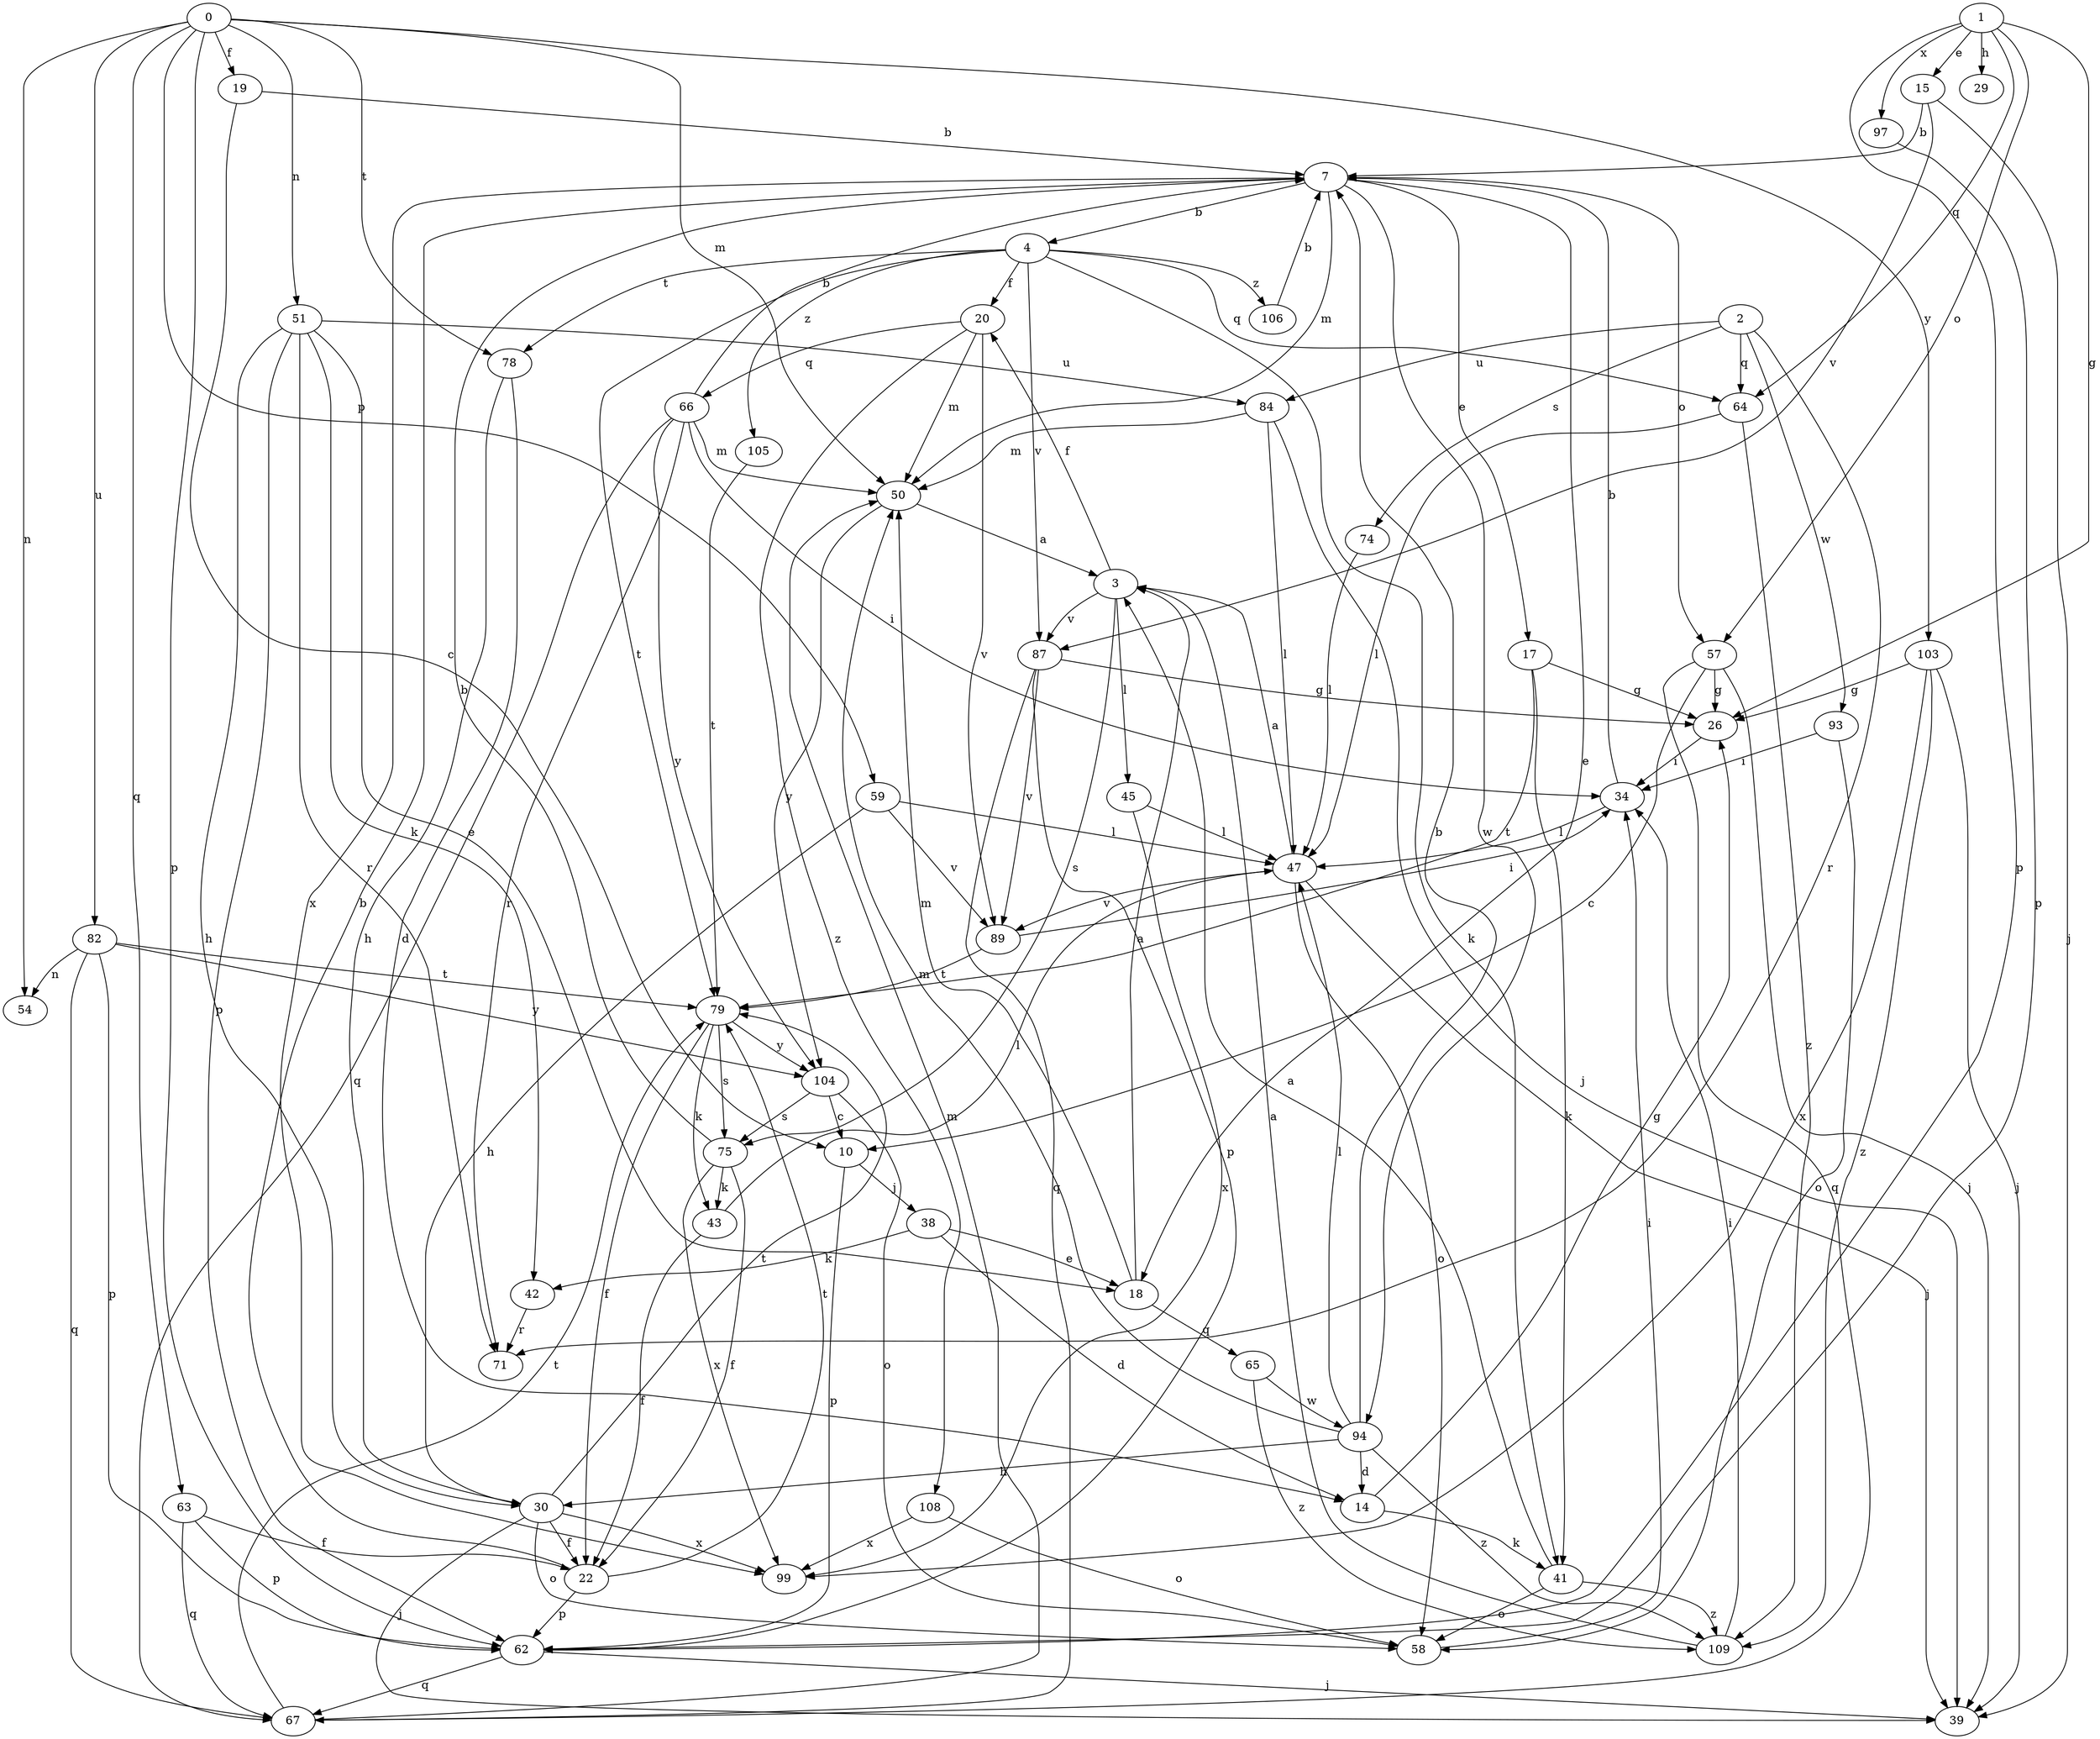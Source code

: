 strict digraph  {
0;
1;
2;
3;
4;
7;
10;
14;
15;
17;
18;
19;
20;
22;
26;
29;
30;
34;
38;
39;
41;
42;
43;
45;
47;
50;
51;
54;
57;
58;
59;
62;
63;
64;
65;
66;
67;
71;
74;
75;
78;
79;
82;
84;
87;
89;
93;
94;
97;
99;
103;
104;
105;
106;
108;
109;
0 -> 19  [label=f];
0 -> 50  [label=m];
0 -> 51  [label=n];
0 -> 54  [label=n];
0 -> 59  [label=p];
0 -> 62  [label=p];
0 -> 63  [label=q];
0 -> 78  [label=t];
0 -> 82  [label=u];
0 -> 103  [label=y];
1 -> 15  [label=e];
1 -> 26  [label=g];
1 -> 29  [label=h];
1 -> 57  [label=o];
1 -> 62  [label=p];
1 -> 64  [label=q];
1 -> 97  [label=x];
2 -> 64  [label=q];
2 -> 71  [label=r];
2 -> 74  [label=s];
2 -> 84  [label=u];
2 -> 93  [label=w];
3 -> 20  [label=f];
3 -> 45  [label=l];
3 -> 75  [label=s];
3 -> 87  [label=v];
4 -> 20  [label=f];
4 -> 41  [label=k];
4 -> 64  [label=q];
4 -> 78  [label=t];
4 -> 79  [label=t];
4 -> 87  [label=v];
4 -> 105  [label=z];
4 -> 106  [label=z];
7 -> 4  [label=b];
7 -> 17  [label=e];
7 -> 18  [label=e];
7 -> 50  [label=m];
7 -> 57  [label=o];
7 -> 94  [label=w];
7 -> 99  [label=x];
10 -> 38  [label=j];
10 -> 62  [label=p];
14 -> 26  [label=g];
14 -> 41  [label=k];
15 -> 7  [label=b];
15 -> 39  [label=j];
15 -> 87  [label=v];
17 -> 26  [label=g];
17 -> 41  [label=k];
17 -> 79  [label=t];
18 -> 3  [label=a];
18 -> 50  [label=m];
18 -> 65  [label=q];
19 -> 7  [label=b];
19 -> 10  [label=c];
20 -> 50  [label=m];
20 -> 66  [label=q];
20 -> 89  [label=v];
20 -> 108  [label=z];
22 -> 7  [label=b];
22 -> 62  [label=p];
22 -> 79  [label=t];
26 -> 34  [label=i];
30 -> 22  [label=f];
30 -> 39  [label=j];
30 -> 58  [label=o];
30 -> 79  [label=t];
30 -> 99  [label=x];
34 -> 7  [label=b];
34 -> 47  [label=l];
38 -> 14  [label=d];
38 -> 18  [label=e];
38 -> 42  [label=k];
41 -> 3  [label=a];
41 -> 58  [label=o];
41 -> 109  [label=z];
42 -> 71  [label=r];
43 -> 22  [label=f];
43 -> 47  [label=l];
45 -> 47  [label=l];
45 -> 99  [label=x];
47 -> 3  [label=a];
47 -> 39  [label=j];
47 -> 58  [label=o];
47 -> 89  [label=v];
50 -> 3  [label=a];
50 -> 104  [label=y];
51 -> 18  [label=e];
51 -> 30  [label=h];
51 -> 42  [label=k];
51 -> 62  [label=p];
51 -> 71  [label=r];
51 -> 84  [label=u];
57 -> 10  [label=c];
57 -> 26  [label=g];
57 -> 39  [label=j];
57 -> 67  [label=q];
58 -> 34  [label=i];
59 -> 30  [label=h];
59 -> 47  [label=l];
59 -> 89  [label=v];
62 -> 39  [label=j];
62 -> 67  [label=q];
63 -> 22  [label=f];
63 -> 62  [label=p];
63 -> 67  [label=q];
64 -> 47  [label=l];
64 -> 109  [label=z];
65 -> 94  [label=w];
65 -> 109  [label=z];
66 -> 7  [label=b];
66 -> 34  [label=i];
66 -> 50  [label=m];
66 -> 67  [label=q];
66 -> 71  [label=r];
66 -> 104  [label=y];
67 -> 50  [label=m];
67 -> 79  [label=t];
74 -> 47  [label=l];
75 -> 7  [label=b];
75 -> 22  [label=f];
75 -> 43  [label=k];
75 -> 99  [label=x];
78 -> 14  [label=d];
78 -> 30  [label=h];
79 -> 22  [label=f];
79 -> 43  [label=k];
79 -> 75  [label=s];
79 -> 104  [label=y];
82 -> 54  [label=n];
82 -> 62  [label=p];
82 -> 67  [label=q];
82 -> 79  [label=t];
82 -> 104  [label=y];
84 -> 39  [label=j];
84 -> 47  [label=l];
84 -> 50  [label=m];
87 -> 26  [label=g];
87 -> 62  [label=p];
87 -> 67  [label=q];
87 -> 89  [label=v];
89 -> 34  [label=i];
89 -> 79  [label=t];
93 -> 34  [label=i];
93 -> 58  [label=o];
94 -> 7  [label=b];
94 -> 14  [label=d];
94 -> 30  [label=h];
94 -> 47  [label=l];
94 -> 50  [label=m];
94 -> 109  [label=z];
97 -> 62  [label=p];
103 -> 26  [label=g];
103 -> 39  [label=j];
103 -> 99  [label=x];
103 -> 109  [label=z];
104 -> 10  [label=c];
104 -> 58  [label=o];
104 -> 75  [label=s];
105 -> 79  [label=t];
106 -> 7  [label=b];
108 -> 58  [label=o];
108 -> 99  [label=x];
109 -> 3  [label=a];
109 -> 34  [label=i];
}
